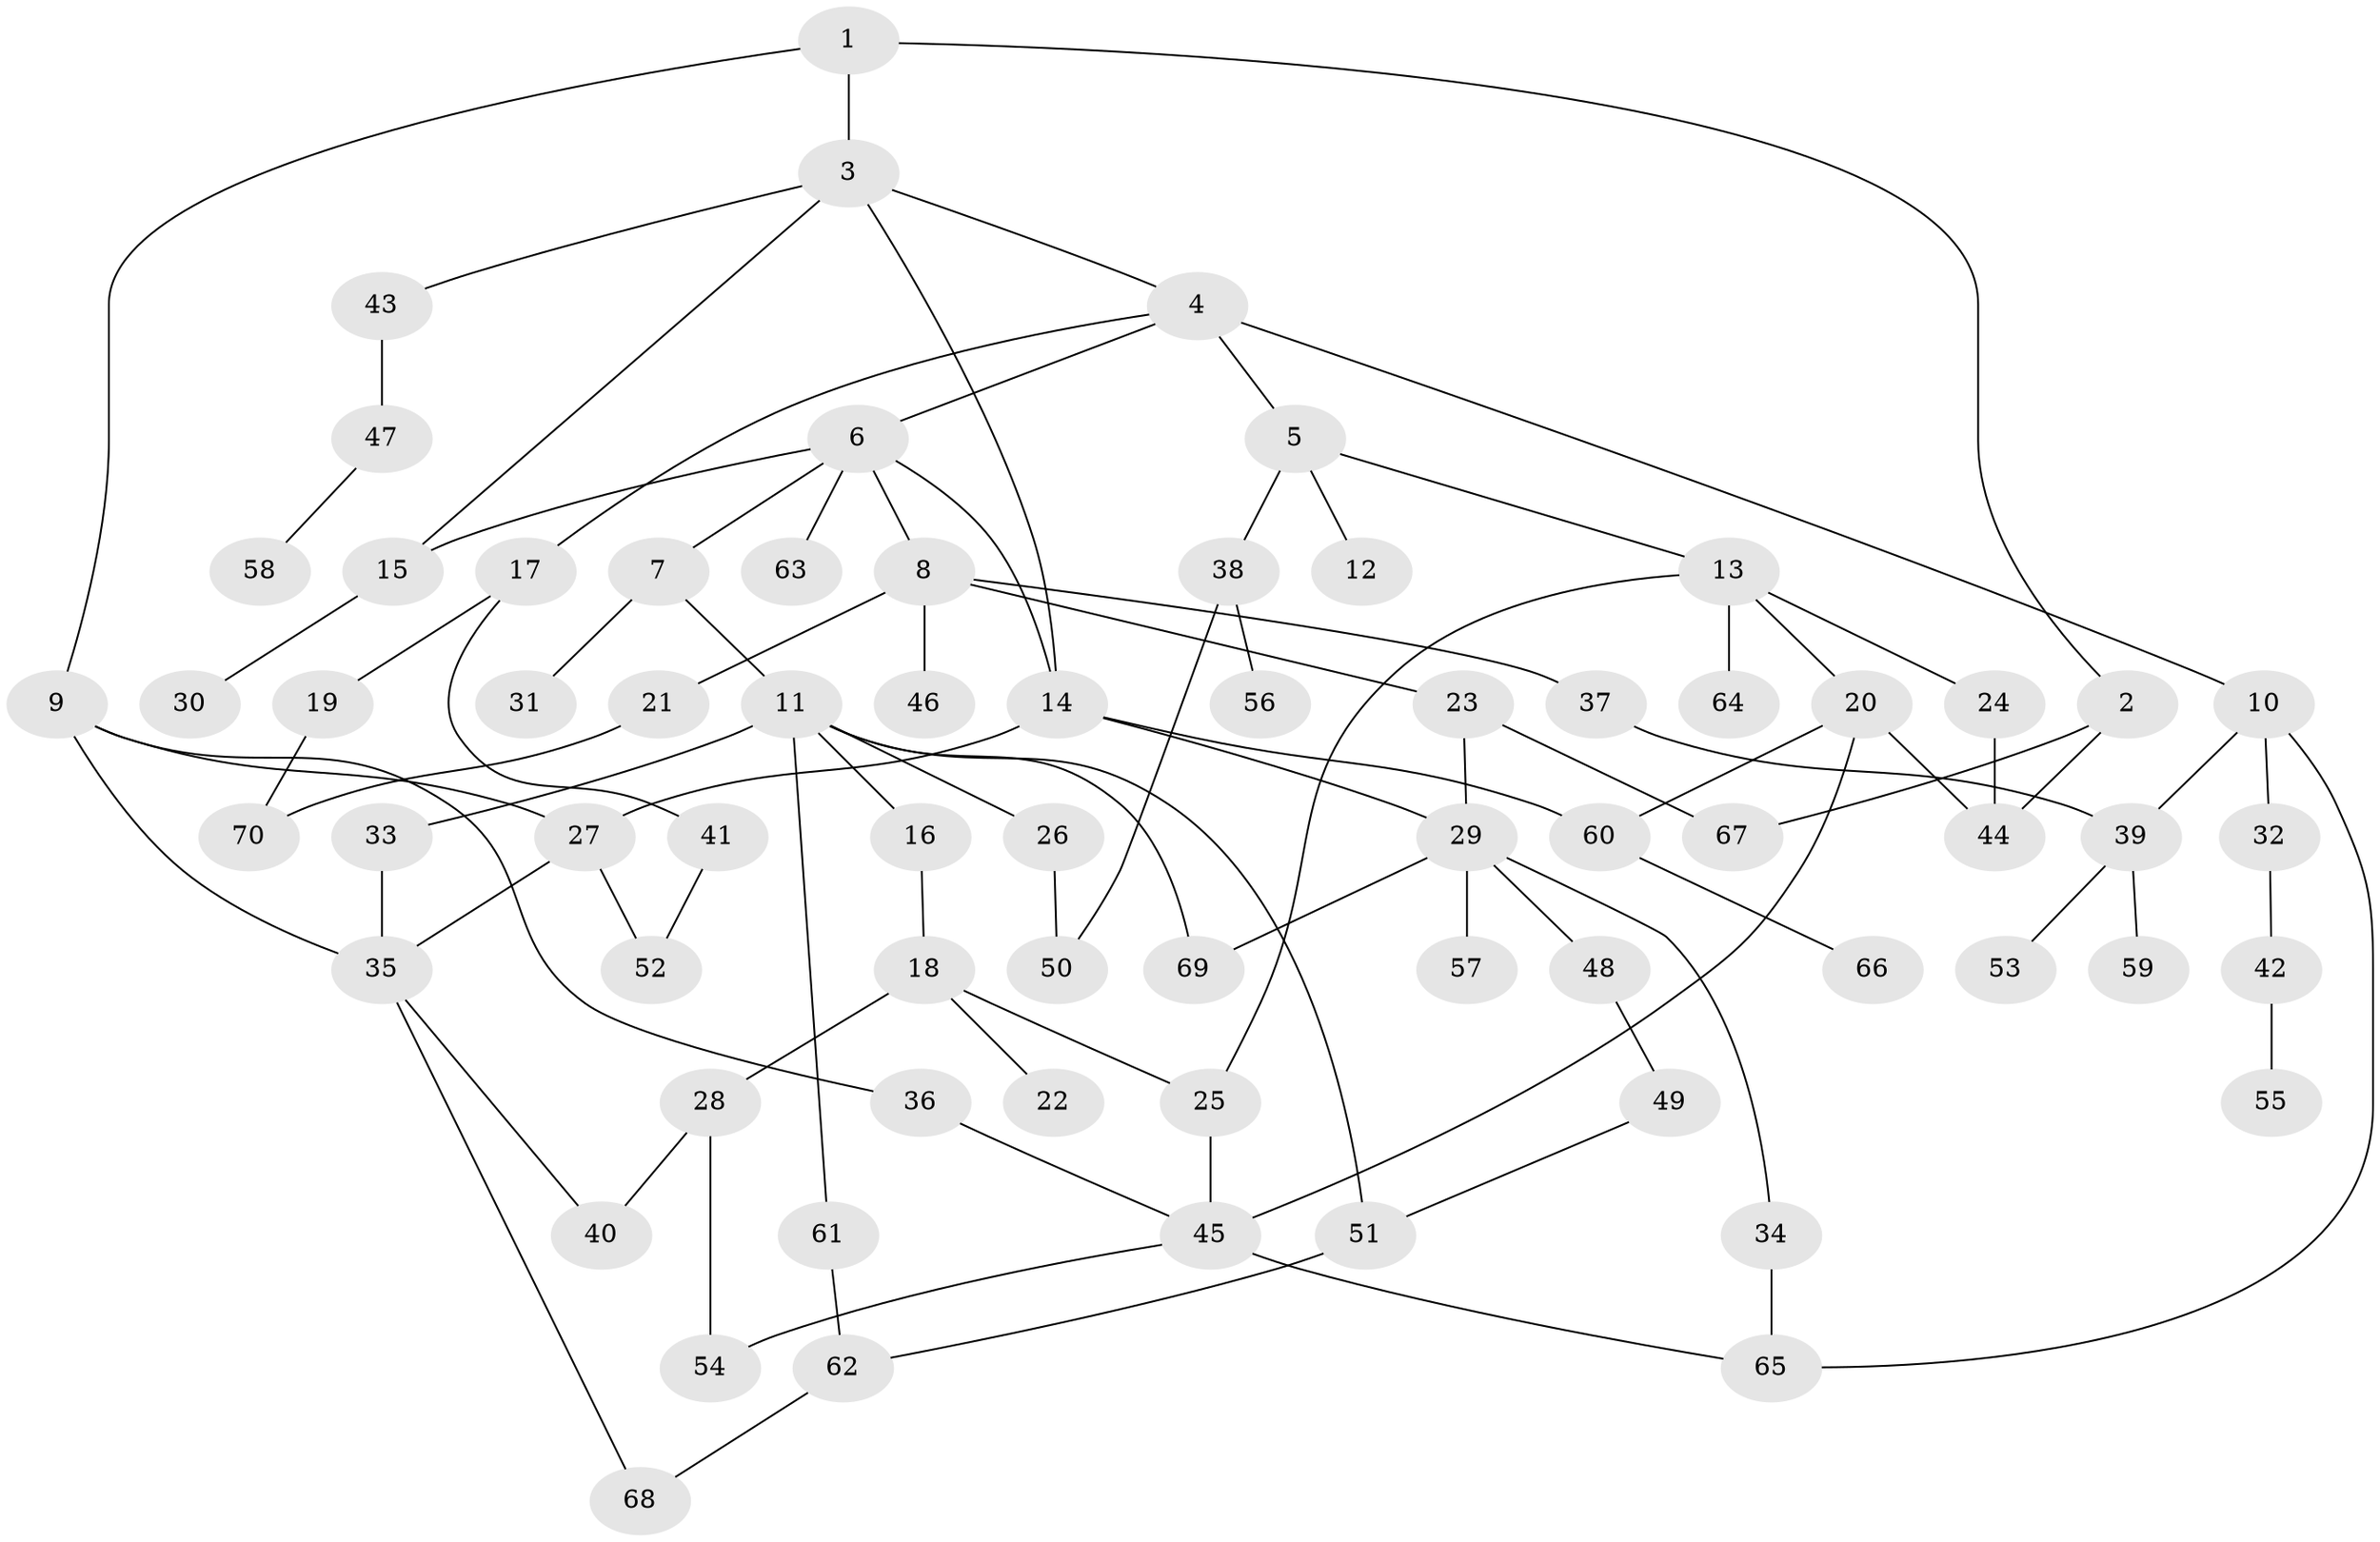 // coarse degree distribution, {3: 0.12244897959183673, 15: 0.02040816326530612, 2: 0.3877551020408163, 4: 0.10204081632653061, 5: 0.10204081632653061, 7: 0.02040816326530612, 1: 0.22448979591836735, 6: 0.02040816326530612}
// Generated by graph-tools (version 1.1) at 2025/16/03/04/25 18:16:48]
// undirected, 70 vertices, 94 edges
graph export_dot {
graph [start="1"]
  node [color=gray90,style=filled];
  1;
  2;
  3;
  4;
  5;
  6;
  7;
  8;
  9;
  10;
  11;
  12;
  13;
  14;
  15;
  16;
  17;
  18;
  19;
  20;
  21;
  22;
  23;
  24;
  25;
  26;
  27;
  28;
  29;
  30;
  31;
  32;
  33;
  34;
  35;
  36;
  37;
  38;
  39;
  40;
  41;
  42;
  43;
  44;
  45;
  46;
  47;
  48;
  49;
  50;
  51;
  52;
  53;
  54;
  55;
  56;
  57;
  58;
  59;
  60;
  61;
  62;
  63;
  64;
  65;
  66;
  67;
  68;
  69;
  70;
  1 -- 2;
  1 -- 3;
  1 -- 9;
  2 -- 67;
  2 -- 44;
  3 -- 4;
  3 -- 15;
  3 -- 43;
  3 -- 14;
  4 -- 5;
  4 -- 6;
  4 -- 10;
  4 -- 17;
  5 -- 12;
  5 -- 13;
  5 -- 38;
  6 -- 7;
  6 -- 8;
  6 -- 14;
  6 -- 63;
  6 -- 15;
  7 -- 11;
  7 -- 31;
  8 -- 21;
  8 -- 23;
  8 -- 37;
  8 -- 46;
  9 -- 27;
  9 -- 35;
  9 -- 36;
  10 -- 32;
  10 -- 65;
  10 -- 39;
  11 -- 16;
  11 -- 26;
  11 -- 33;
  11 -- 51;
  11 -- 61;
  11 -- 69;
  13 -- 20;
  13 -- 24;
  13 -- 25;
  13 -- 64;
  14 -- 29;
  14 -- 60;
  14 -- 27;
  15 -- 30;
  16 -- 18;
  17 -- 19;
  17 -- 41;
  18 -- 22;
  18 -- 28;
  18 -- 25;
  19 -- 70;
  20 -- 44;
  20 -- 45;
  20 -- 60;
  21 -- 70;
  23 -- 29;
  23 -- 67;
  24 -- 44;
  25 -- 45;
  26 -- 50;
  27 -- 52;
  27 -- 35;
  28 -- 40;
  28 -- 54;
  29 -- 34;
  29 -- 48;
  29 -- 57;
  29 -- 69;
  32 -- 42;
  33 -- 35;
  34 -- 65;
  35 -- 40;
  35 -- 68;
  36 -- 45;
  37 -- 39;
  38 -- 56;
  38 -- 50;
  39 -- 53;
  39 -- 59;
  41 -- 52;
  42 -- 55;
  43 -- 47;
  45 -- 54;
  45 -- 65;
  47 -- 58;
  48 -- 49;
  49 -- 51;
  51 -- 62;
  60 -- 66;
  61 -- 62;
  62 -- 68;
}

